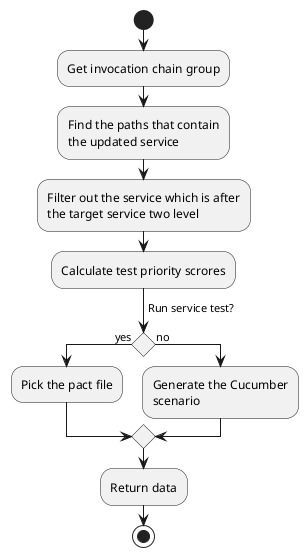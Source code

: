 @startuml
'scale 2
start
:Get invocation chain group;
:Find the paths that contain\nthe updated service;
:Filter out the service which is after\nthe target service two level;
:Calculate test priority scrores;
->Run service test?;
if() then (yes)
    :Pick the pact file;
else (no)
    :Generate the Cucumber\nscenario;
endif
:Return data;
stop
@enduml
